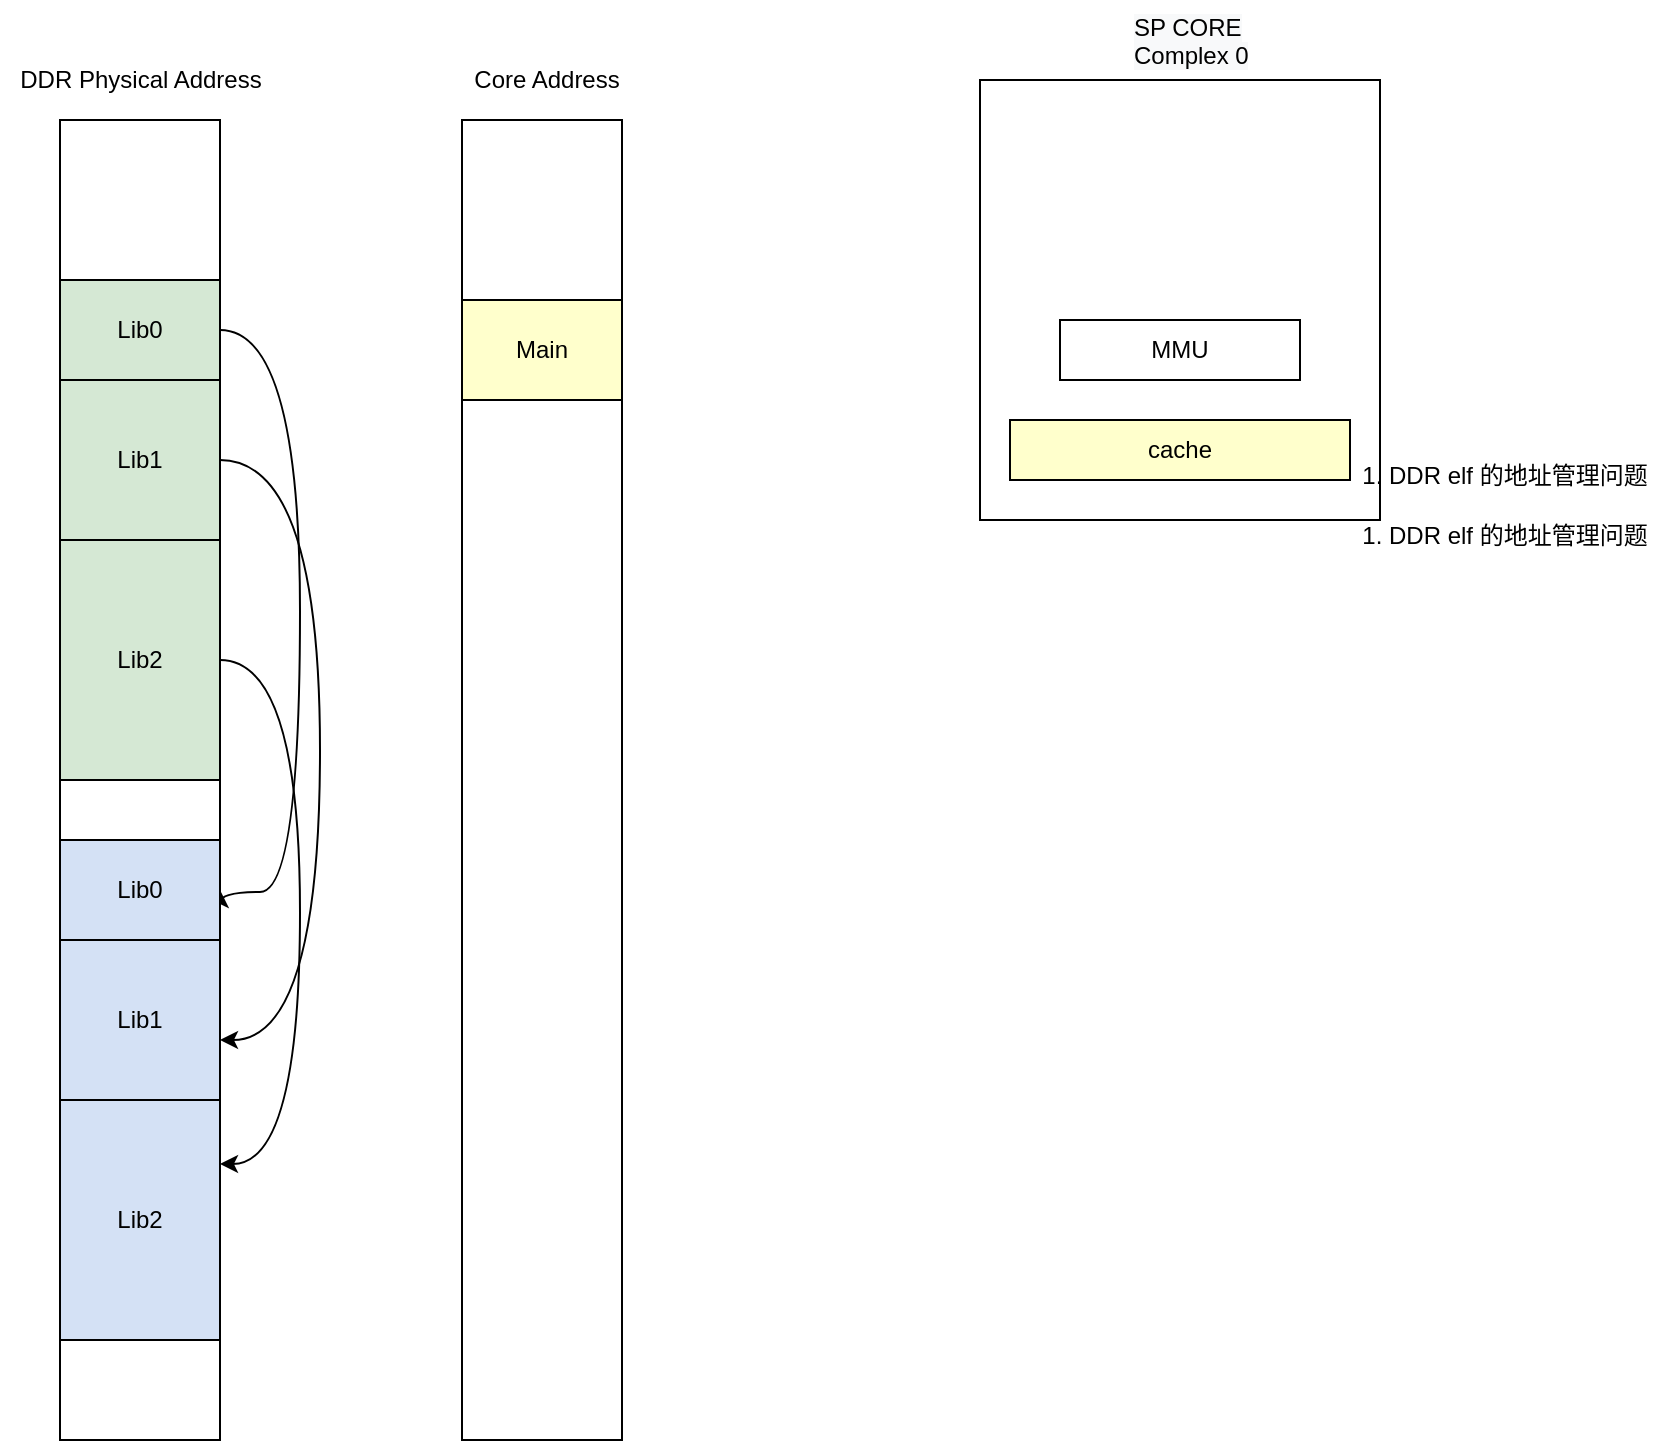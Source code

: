 <mxfile version="15.9.1" type="github">
  <diagram id="i7QMW1x5K39RaPrYkrut" name="Page-1">
    <mxGraphModel dx="1202" dy="513" grid="1" gridSize="10" guides="1" tooltips="1" connect="1" arrows="1" fold="1" page="1" pageScale="1" pageWidth="827" pageHeight="1169" math="0" shadow="0">
      <root>
        <mxCell id="0" />
        <mxCell id="1" parent="0" />
        <mxCell id="5-YmETOSnR6zZhraZ0Ge-9" value="" style="rounded=0;whiteSpace=wrap;html=1;shadow=0;fillColor=#FFFFFF;" parent="1" vertex="1">
          <mxGeometry x="620" y="140" width="200" height="220" as="geometry" />
        </mxCell>
        <mxCell id="5-YmETOSnR6zZhraZ0Ge-1" value="" style="rounded=0;whiteSpace=wrap;html=1;shadow=0;fillColor=#FFFFFF;" parent="1" vertex="1">
          <mxGeometry x="160" y="160" width="80" height="660" as="geometry" />
        </mxCell>
        <mxCell id="R1AbXFqnV56_-vrtafIi-3" style="edgeStyle=orthogonalEdgeStyle;curved=1;rounded=0;orthogonalLoop=1;jettySize=auto;html=1;entryX=1;entryY=0.5;entryDx=0;entryDy=0;exitX=1;exitY=0.5;exitDx=0;exitDy=0;" parent="1" source="5-YmETOSnR6zZhraZ0Ge-2" target="R1AbXFqnV56_-vrtafIi-7" edge="1">
          <mxGeometry relative="1" as="geometry">
            <Array as="points">
              <mxPoint x="280" y="265" />
              <mxPoint x="280" y="546" />
              <mxPoint x="240" y="546" />
            </Array>
          </mxGeometry>
        </mxCell>
        <mxCell id="5-YmETOSnR6zZhraZ0Ge-2" value="Lib0" style="rounded=0;whiteSpace=wrap;html=1;fillColor=#D5E8D4;" parent="1" vertex="1">
          <mxGeometry x="160" y="240" width="80" height="50" as="geometry" />
        </mxCell>
        <mxCell id="R1AbXFqnV56_-vrtafIi-4" style="edgeStyle=orthogonalEdgeStyle;curved=1;rounded=0;orthogonalLoop=1;jettySize=auto;html=1;exitX=1;exitY=0.5;exitDx=0;exitDy=0;" parent="1" source="5-YmETOSnR6zZhraZ0Ge-4" edge="1">
          <mxGeometry relative="1" as="geometry">
            <mxPoint x="240" y="620" as="targetPoint" />
            <Array as="points">
              <mxPoint x="290" y="330" />
              <mxPoint x="290" y="620" />
            </Array>
          </mxGeometry>
        </mxCell>
        <mxCell id="5-YmETOSnR6zZhraZ0Ge-4" value="&lt;span&gt;Lib1&lt;/span&gt;" style="rounded=0;whiteSpace=wrap;html=1;fillColor=#D5E8D4;" parent="1" vertex="1">
          <mxGeometry x="160" y="290" width="80" height="80" as="geometry" />
        </mxCell>
        <mxCell id="R1AbXFqnV56_-vrtafIi-6" style="edgeStyle=orthogonalEdgeStyle;curved=1;rounded=0;orthogonalLoop=1;jettySize=auto;html=1;exitX=1;exitY=0.5;exitDx=0;exitDy=0;" parent="1" source="5-YmETOSnR6zZhraZ0Ge-5" target="R1AbXFqnV56_-vrtafIi-9" edge="1">
          <mxGeometry relative="1" as="geometry">
            <Array as="points">
              <mxPoint x="280" y="430" />
              <mxPoint x="280" y="682" />
            </Array>
          </mxGeometry>
        </mxCell>
        <mxCell id="5-YmETOSnR6zZhraZ0Ge-5" value="&lt;span&gt;Lib2&lt;/span&gt;" style="rounded=0;whiteSpace=wrap;html=1;fillColor=#D5E8D4;" parent="1" vertex="1">
          <mxGeometry x="160" y="370" width="80" height="120" as="geometry" />
        </mxCell>
        <mxCell id="5-YmETOSnR6zZhraZ0Ge-6" value="DDR Physical Address" style="text;html=1;align=center;verticalAlign=middle;resizable=0;points=[];autosize=1;" parent="1" vertex="1">
          <mxGeometry x="130" y="130" width="140" height="20" as="geometry" />
        </mxCell>
        <mxCell id="5-YmETOSnR6zZhraZ0Ge-8" value="MMU" style="rounded=0;whiteSpace=wrap;html=1;shadow=0;fillColor=#FFFFFF;" parent="1" vertex="1">
          <mxGeometry x="660" y="260" width="120" height="30" as="geometry" />
        </mxCell>
        <mxCell id="5-YmETOSnR6zZhraZ0Ge-15" value="1. DDR elf 的地址管理问题&lt;br&gt;&lt;br&gt;" style="text;html=1;align=center;verticalAlign=middle;resizable=0;points=[];autosize=1;" parent="1" vertex="1">
          <mxGeometry x="802" y="330" width="160" height="30" as="geometry" />
        </mxCell>
        <mxCell id="5-YmETOSnR6zZhraZ0Ge-16" value="1. DDR elf 的地址管理问题&lt;br&gt;&lt;br&gt;" style="text;html=1;align=center;verticalAlign=middle;resizable=0;points=[];autosize=1;" parent="1" vertex="1">
          <mxGeometry x="802" y="360" width="160" height="30" as="geometry" />
        </mxCell>
        <mxCell id="5-YmETOSnR6zZhraZ0Ge-18" value="cache" style="rounded=0;whiteSpace=wrap;html=1;shadow=0;fillColor=#FFFFCC;" parent="1" vertex="1">
          <mxGeometry x="635" y="310" width="170" height="30" as="geometry" />
        </mxCell>
        <mxCell id="5-YmETOSnR6zZhraZ0Ge-19" value="&lt;span style=&quot;color: rgb(0 , 0 , 0) ; font-family: &amp;#34;helvetica&amp;#34; ; font-size: 12px ; font-style: normal ; font-weight: 400 ; letter-spacing: normal ; text-align: center ; text-indent: 0px ; text-transform: none ; word-spacing: 0px ; background-color: rgb(248 , 249 , 250) ; display: inline ; float: none&quot;&gt;SP CORE Complex 0&lt;/span&gt;" style="text;whiteSpace=wrap;html=1;" parent="1" vertex="1">
          <mxGeometry x="695" y="100" width="90" height="30" as="geometry" />
        </mxCell>
        <mxCell id="R1AbXFqnV56_-vrtafIi-7" value="Lib0" style="rounded=0;whiteSpace=wrap;html=1;fillColor=#D4E1F5;" parent="1" vertex="1">
          <mxGeometry x="160" y="520" width="80" height="50" as="geometry" />
        </mxCell>
        <mxCell id="R1AbXFqnV56_-vrtafIi-8" value="&lt;span&gt;Lib1&lt;/span&gt;" style="rounded=0;whiteSpace=wrap;html=1;fillColor=#D4E1F5;" parent="1" vertex="1">
          <mxGeometry x="160" y="570" width="80" height="80" as="geometry" />
        </mxCell>
        <mxCell id="R1AbXFqnV56_-vrtafIi-9" value="&lt;span&gt;Lib2&lt;/span&gt;" style="rounded=0;whiteSpace=wrap;html=1;fillColor=#D4E1F5;" parent="1" vertex="1">
          <mxGeometry x="160" y="650" width="80" height="120" as="geometry" />
        </mxCell>
        <mxCell id="UY1nmOvBTnCcTEySD0qH-1" value="" style="rounded=0;whiteSpace=wrap;html=1;shadow=0;fillColor=#FFFFFF;" vertex="1" parent="1">
          <mxGeometry x="361" y="160" width="80" height="660" as="geometry" />
        </mxCell>
        <mxCell id="UY1nmOvBTnCcTEySD0qH-2" value="Main" style="rounded=0;whiteSpace=wrap;html=1;fillColor=#FFFFCC;" vertex="1" parent="1">
          <mxGeometry x="361" y="250" width="80" height="50" as="geometry" />
        </mxCell>
        <mxCell id="UY1nmOvBTnCcTEySD0qH-3" value="Core Address" style="text;html=1;align=center;verticalAlign=middle;resizable=0;points=[];autosize=1;" vertex="1" parent="1">
          <mxGeometry x="358" y="130" width="90" height="20" as="geometry" />
        </mxCell>
      </root>
    </mxGraphModel>
  </diagram>
</mxfile>
